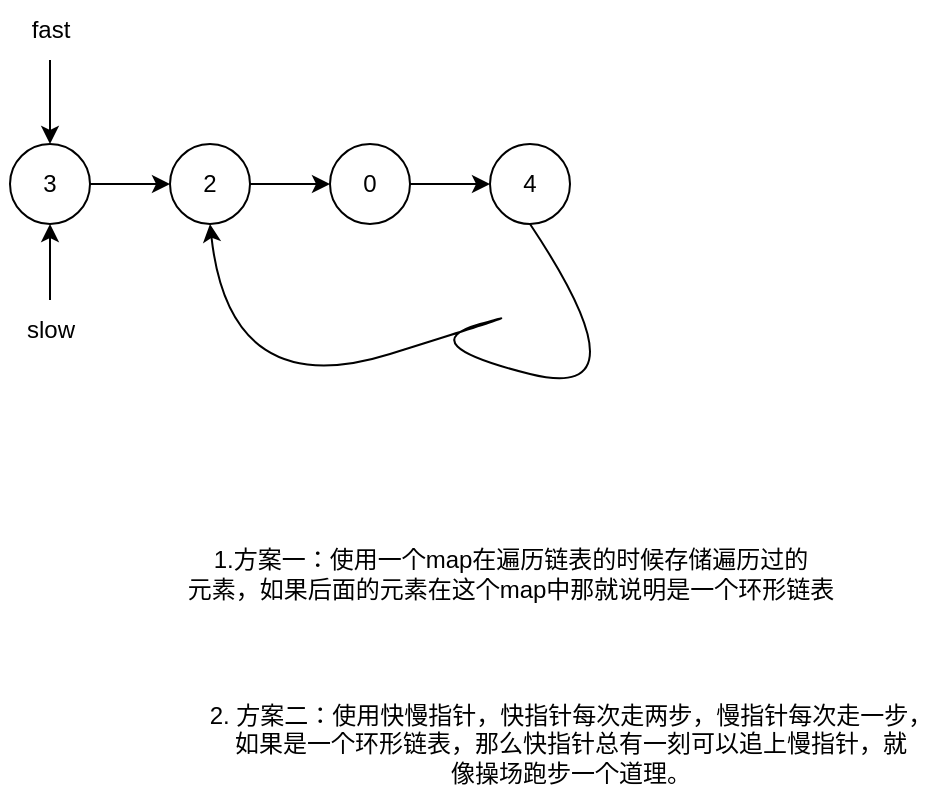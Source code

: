 <mxfile version="28.0.9">
  <diagram name="第 1 页" id="zIRF1-uyRtkpYkzYhBce">
    <mxGraphModel dx="976" dy="671" grid="1" gridSize="10" guides="1" tooltips="1" connect="1" arrows="1" fold="1" page="1" pageScale="1" pageWidth="827" pageHeight="1169" math="0" shadow="0">
      <root>
        <mxCell id="0" />
        <mxCell id="1" parent="0" />
        <mxCell id="imP3beGYgfolBF5q22H7-5" value="" style="edgeStyle=orthogonalEdgeStyle;rounded=0;orthogonalLoop=1;jettySize=auto;html=1;" edge="1" parent="1" source="imP3beGYgfolBF5q22H7-1" target="imP3beGYgfolBF5q22H7-3">
          <mxGeometry relative="1" as="geometry" />
        </mxCell>
        <mxCell id="imP3beGYgfolBF5q22H7-1" value="3" style="ellipse;whiteSpace=wrap;html=1;aspect=fixed;" vertex="1" parent="1">
          <mxGeometry x="120" y="240" width="40" height="40" as="geometry" />
        </mxCell>
        <mxCell id="imP3beGYgfolBF5q22H7-2" value="4" style="ellipse;whiteSpace=wrap;html=1;aspect=fixed;" vertex="1" parent="1">
          <mxGeometry x="360" y="240" width="40" height="40" as="geometry" />
        </mxCell>
        <mxCell id="imP3beGYgfolBF5q22H7-6" value="" style="edgeStyle=orthogonalEdgeStyle;rounded=0;orthogonalLoop=1;jettySize=auto;html=1;" edge="1" parent="1" source="imP3beGYgfolBF5q22H7-3" target="imP3beGYgfolBF5q22H7-4">
          <mxGeometry relative="1" as="geometry" />
        </mxCell>
        <mxCell id="imP3beGYgfolBF5q22H7-3" value="2" style="ellipse;whiteSpace=wrap;html=1;aspect=fixed;" vertex="1" parent="1">
          <mxGeometry x="200" y="240" width="40" height="40" as="geometry" />
        </mxCell>
        <mxCell id="imP3beGYgfolBF5q22H7-7" value="" style="edgeStyle=orthogonalEdgeStyle;rounded=0;orthogonalLoop=1;jettySize=auto;html=1;" edge="1" parent="1" source="imP3beGYgfolBF5q22H7-4" target="imP3beGYgfolBF5q22H7-2">
          <mxGeometry relative="1" as="geometry" />
        </mxCell>
        <mxCell id="imP3beGYgfolBF5q22H7-4" value="0" style="ellipse;whiteSpace=wrap;html=1;aspect=fixed;" vertex="1" parent="1">
          <mxGeometry x="280" y="240" width="40" height="40" as="geometry" />
        </mxCell>
        <mxCell id="imP3beGYgfolBF5q22H7-10" value="" style="curved=1;endArrow=classic;html=1;rounded=0;exitX=0.5;exitY=1;exitDx=0;exitDy=0;entryX=0.5;entryY=1;entryDx=0;entryDy=0;" edge="1" parent="1" source="imP3beGYgfolBF5q22H7-2" target="imP3beGYgfolBF5q22H7-3">
          <mxGeometry width="50" height="50" relative="1" as="geometry">
            <mxPoint x="390" y="370" as="sourcePoint" />
            <mxPoint x="440" y="320" as="targetPoint" />
            <Array as="points">
              <mxPoint x="440" y="370" />
              <mxPoint x="320" y="340" />
              <mxPoint x="390" y="320" />
              <mxPoint x="230" y="370" />
            </Array>
          </mxGeometry>
        </mxCell>
        <mxCell id="imP3beGYgfolBF5q22H7-11" value="1.方案一：使用一个map在遍历链表的时候存储遍历过的&lt;div&gt;元素，如果后面的元素在这个map中那就说明是一个环形链表&lt;/div&gt;" style="text;html=1;align=center;verticalAlign=middle;resizable=0;points=[];autosize=1;strokeColor=none;fillColor=none;" vertex="1" parent="1">
          <mxGeometry x="195" y="435" width="350" height="40" as="geometry" />
        </mxCell>
        <mxCell id="imP3beGYgfolBF5q22H7-12" value="2. 方案二：使用快慢指针，快指针每次走两步，慢指针每次走一步，&lt;div&gt;如果是一个环形链表，那么快指针总有一刻可以追上慢指针，就&lt;/div&gt;&lt;div&gt;像操场跑步一个道理。&lt;/div&gt;" style="text;html=1;align=center;verticalAlign=middle;resizable=0;points=[];autosize=1;strokeColor=none;fillColor=none;" vertex="1" parent="1">
          <mxGeometry x="210" y="510" width="380" height="60" as="geometry" />
        </mxCell>
        <mxCell id="imP3beGYgfolBF5q22H7-14" value="" style="edgeStyle=orthogonalEdgeStyle;rounded=0;orthogonalLoop=1;jettySize=auto;html=1;" edge="1" parent="1" source="imP3beGYgfolBF5q22H7-13" target="imP3beGYgfolBF5q22H7-1">
          <mxGeometry relative="1" as="geometry" />
        </mxCell>
        <mxCell id="imP3beGYgfolBF5q22H7-13" value="fast" style="text;html=1;align=center;verticalAlign=middle;resizable=0;points=[];autosize=1;strokeColor=none;fillColor=none;" vertex="1" parent="1">
          <mxGeometry x="120" y="168" width="40" height="30" as="geometry" />
        </mxCell>
        <mxCell id="imP3beGYgfolBF5q22H7-16" value="" style="edgeStyle=orthogonalEdgeStyle;rounded=0;orthogonalLoop=1;jettySize=auto;html=1;" edge="1" parent="1" source="imP3beGYgfolBF5q22H7-15" target="imP3beGYgfolBF5q22H7-1">
          <mxGeometry relative="1" as="geometry" />
        </mxCell>
        <mxCell id="imP3beGYgfolBF5q22H7-15" value="slow" style="text;html=1;align=center;verticalAlign=middle;resizable=0;points=[];autosize=1;strokeColor=none;fillColor=none;" vertex="1" parent="1">
          <mxGeometry x="115" y="318" width="50" height="30" as="geometry" />
        </mxCell>
      </root>
    </mxGraphModel>
  </diagram>
</mxfile>
